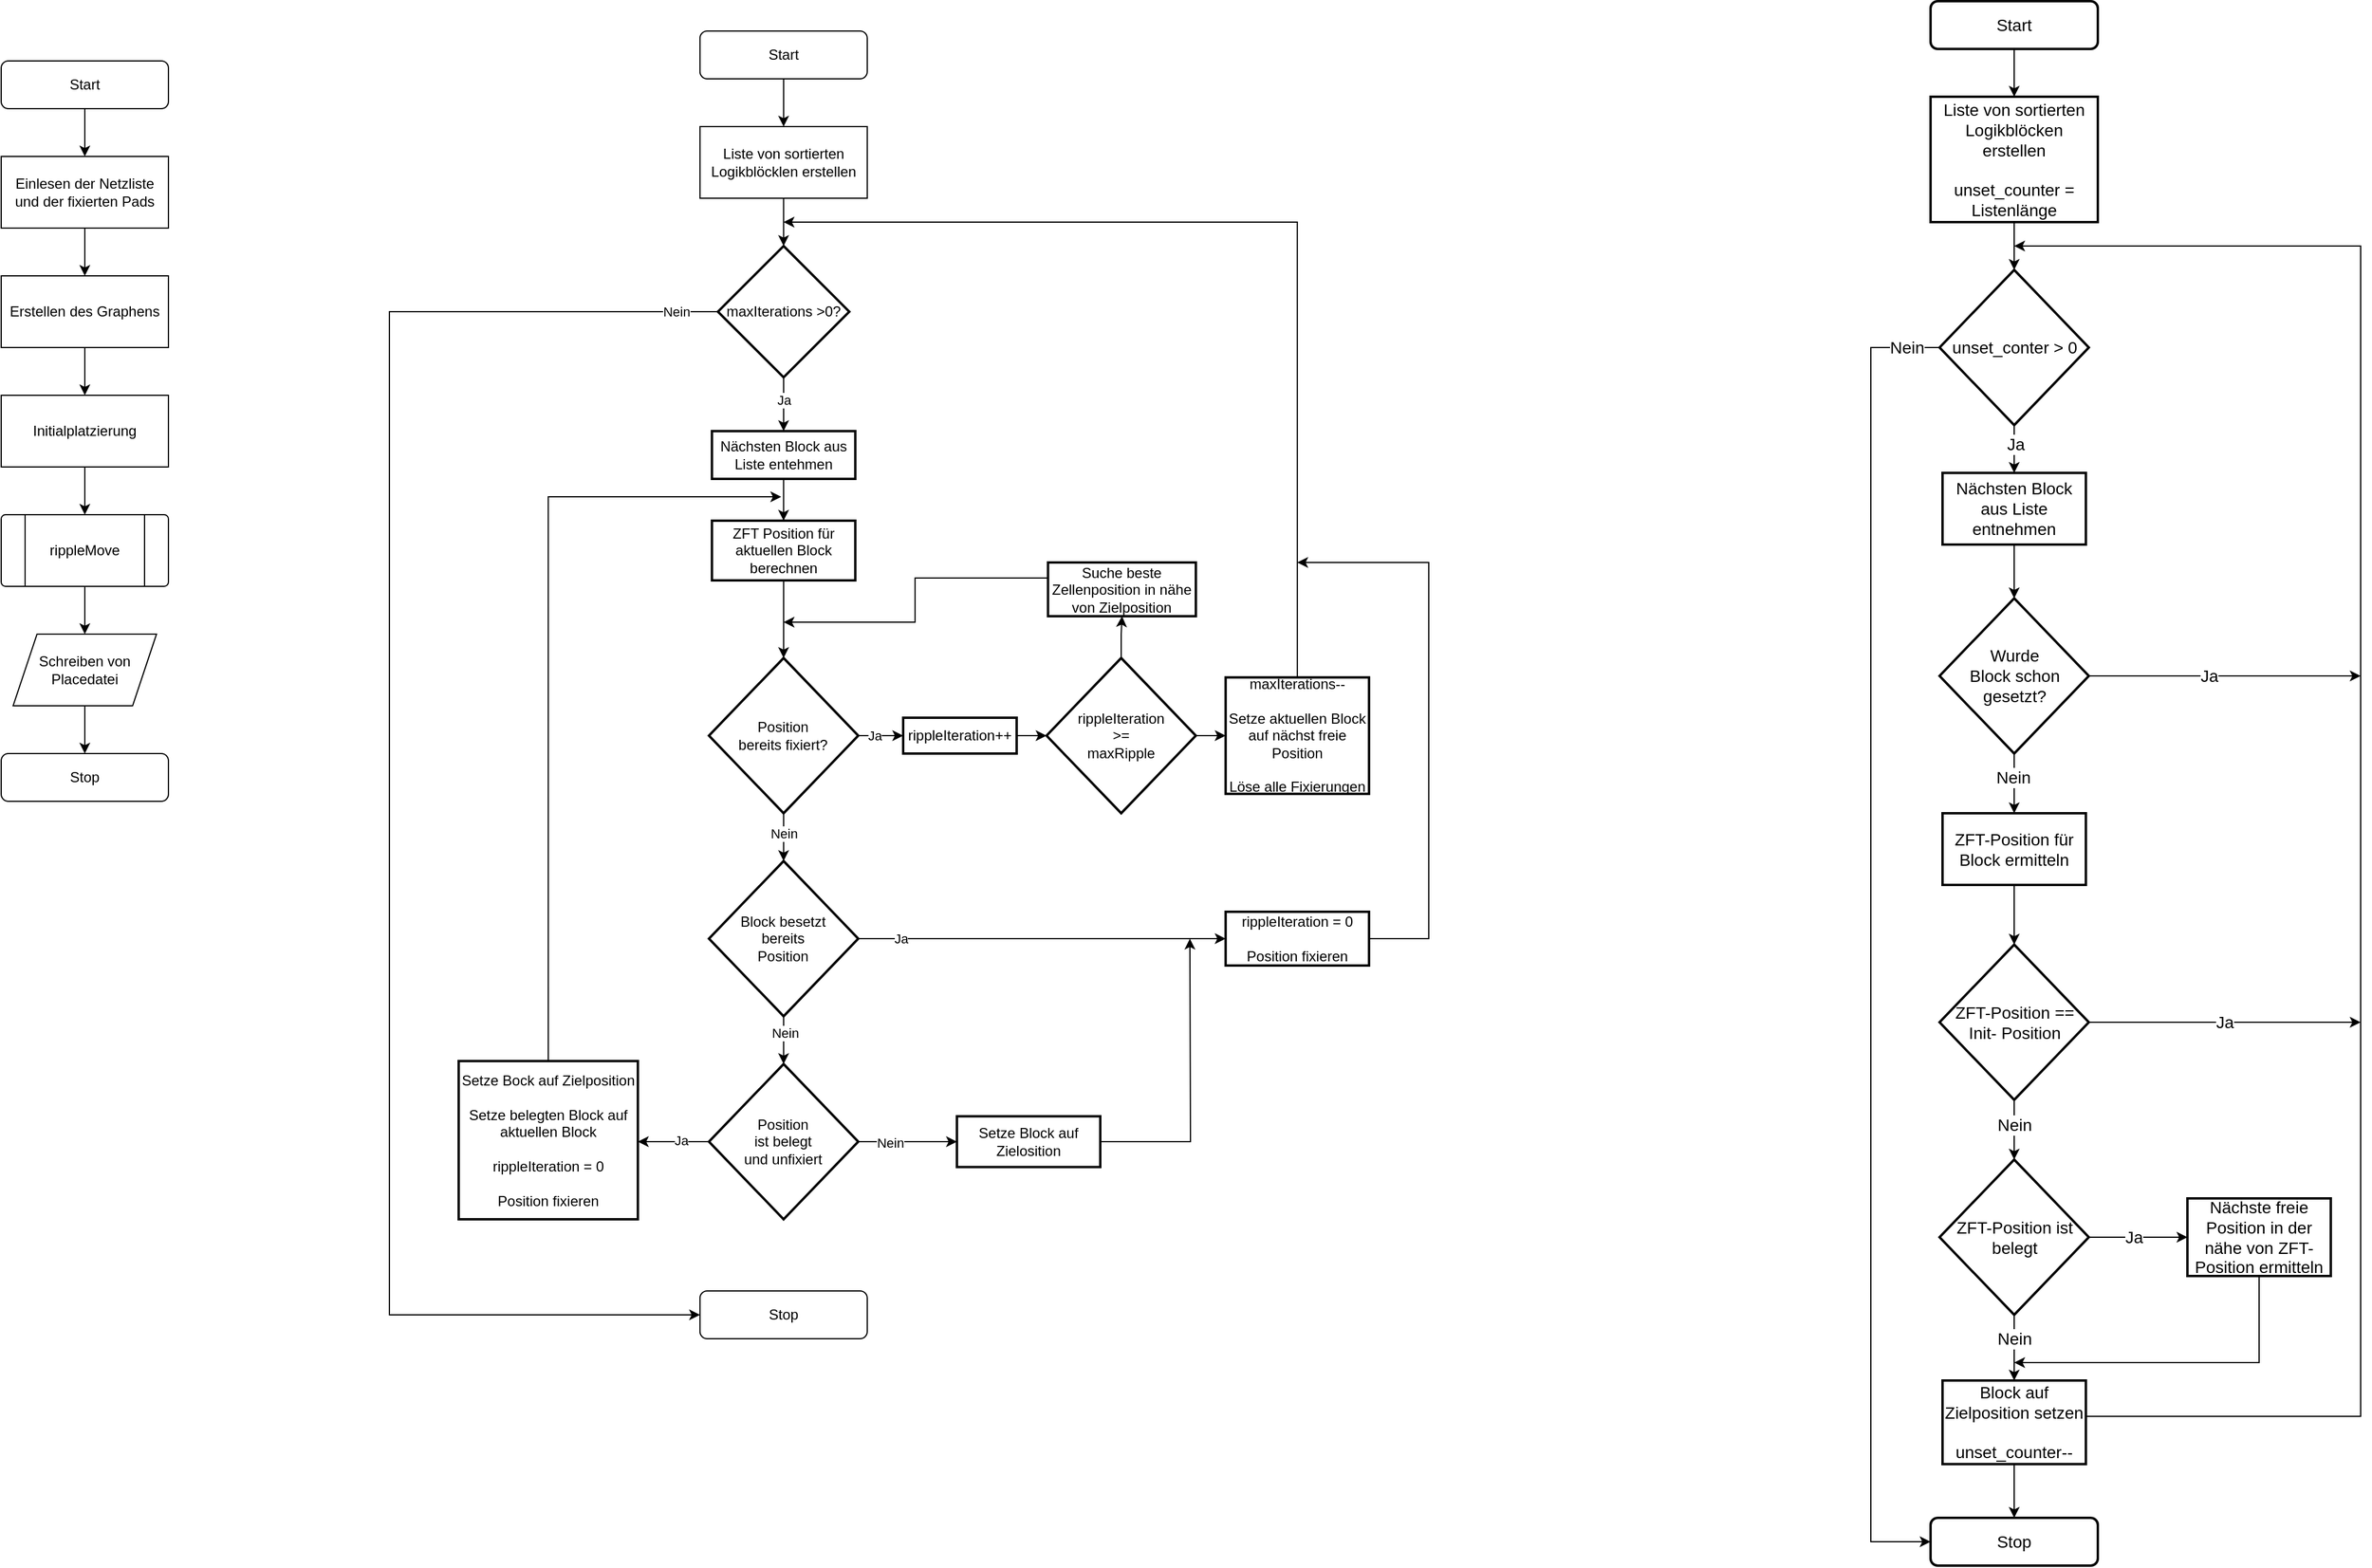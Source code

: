 <mxfile version="16.6.4" type="device"><diagram id="C5RBs43oDa-KdzZeNtuy" name="Page-1"><mxGraphModel dx="3999" dy="2894" grid="1" gridSize="5" guides="1" tooltips="1" connect="1" arrows="1" fold="1" page="1" pageScale="1" pageWidth="827" pageHeight="1169" math="0" shadow="0"><root><mxCell id="WIyWlLk6GJQsqaUBKTNV-0"/><mxCell id="WIyWlLk6GJQsqaUBKTNV-1" parent="WIyWlLk6GJQsqaUBKTNV-0"/><mxCell id="WIyWlLk6GJQsqaUBKTNV-2" value="" style="rounded=0;html=1;jettySize=auto;orthogonalLoop=1;fontSize=11;endArrow=classic;endFill=1;endSize=6;strokeWidth=1;shadow=0;labelBackgroundColor=none;edgeStyle=orthogonalEdgeStyle;entryX=0.5;entryY=0;entryDx=0;entryDy=0;" parent="WIyWlLk6GJQsqaUBKTNV-1" source="WIyWlLk6GJQsqaUBKTNV-3" target="WIyWlLk6GJQsqaUBKTNV-7" edge="1"><mxGeometry relative="1" as="geometry"><mxPoint x="-675" y="-1020" as="targetPoint"/></mxGeometry></mxCell><mxCell id="WIyWlLk6GJQsqaUBKTNV-3" value="Start" style="rounded=1;whiteSpace=wrap;html=1;fontSize=12;glass=0;strokeWidth=1;shadow=0;" parent="WIyWlLk6GJQsqaUBKTNV-1" vertex="1"><mxGeometry x="-735" y="-1110" width="140" height="40" as="geometry"/></mxCell><mxCell id="ezbJi8eWRXdpaZtYdeKD-2" value="" style="edgeStyle=orthogonalEdgeStyle;rounded=0;orthogonalLoop=1;jettySize=auto;html=1;" parent="WIyWlLk6GJQsqaUBKTNV-1" source="WIyWlLk6GJQsqaUBKTNV-7" target="ezbJi8eWRXdpaZtYdeKD-1" edge="1"><mxGeometry relative="1" as="geometry"/></mxCell><mxCell id="WIyWlLk6GJQsqaUBKTNV-7" value="Einlesen der Netzliste und der fixierten Pads" style="rounded=0;whiteSpace=wrap;html=1;fontSize=12;glass=0;strokeWidth=1;shadow=0;" parent="WIyWlLk6GJQsqaUBKTNV-1" vertex="1"><mxGeometry x="-735" y="-1030" width="140" height="60" as="geometry"/></mxCell><mxCell id="ezbJi8eWRXdpaZtYdeKD-4" value="" style="edgeStyle=orthogonalEdgeStyle;rounded=0;orthogonalLoop=1;jettySize=auto;html=1;" parent="WIyWlLk6GJQsqaUBKTNV-1" source="ezbJi8eWRXdpaZtYdeKD-1" target="ezbJi8eWRXdpaZtYdeKD-3" edge="1"><mxGeometry relative="1" as="geometry"/></mxCell><mxCell id="ezbJi8eWRXdpaZtYdeKD-1" value="Erstellen des Graphens" style="rounded=0;whiteSpace=wrap;html=1;fontSize=12;glass=0;strokeWidth=1;shadow=0;" parent="WIyWlLk6GJQsqaUBKTNV-1" vertex="1"><mxGeometry x="-735" y="-930" width="140" height="60" as="geometry"/></mxCell><mxCell id="ezbJi8eWRXdpaZtYdeKD-8" value="" style="edgeStyle=orthogonalEdgeStyle;rounded=0;orthogonalLoop=1;jettySize=auto;html=1;" parent="WIyWlLk6GJQsqaUBKTNV-1" source="ezbJi8eWRXdpaZtYdeKD-3" edge="1"><mxGeometry relative="1" as="geometry"><mxPoint x="-665" y="-730" as="targetPoint"/></mxGeometry></mxCell><mxCell id="ezbJi8eWRXdpaZtYdeKD-3" value="Initialplatzierung" style="rounded=0;whiteSpace=wrap;html=1;fontSize=12;glass=0;strokeWidth=1;shadow=0;" parent="WIyWlLk6GJQsqaUBKTNV-1" vertex="1"><mxGeometry x="-735" y="-830" width="140" height="60" as="geometry"/></mxCell><mxCell id="ezbJi8eWRXdpaZtYdeKD-6" value="Stop" style="rounded=1;whiteSpace=wrap;html=1;fontSize=12;glass=0;strokeWidth=1;shadow=0;" parent="WIyWlLk6GJQsqaUBKTNV-1" vertex="1"><mxGeometry x="-735" y="-530" width="140" height="40" as="geometry"/></mxCell><mxCell id="0yanrLEfxmXk93SD7dND-1" value="" style="edgeStyle=orthogonalEdgeStyle;rounded=0;orthogonalLoop=1;jettySize=auto;html=1;" edge="1" parent="WIyWlLk6GJQsqaUBKTNV-1" source="ezbJi8eWRXdpaZtYdeKD-9" target="0yanrLEfxmXk93SD7dND-0"><mxGeometry relative="1" as="geometry"/></mxCell><mxCell id="ezbJi8eWRXdpaZtYdeKD-9" value="" style="verticalLabelPosition=bottom;verticalAlign=top;html=1;shape=process;whiteSpace=wrap;rounded=1;size=0.14;arcSize=6;" parent="WIyWlLk6GJQsqaUBKTNV-1" vertex="1"><mxGeometry x="-735" y="-730" width="140" height="60" as="geometry"/></mxCell><mxCell id="ezbJi8eWRXdpaZtYdeKD-10" value="rippleMove" style="text;html=1;strokeColor=none;fillColor=none;align=center;verticalAlign=middle;whiteSpace=wrap;rounded=0;" parent="WIyWlLk6GJQsqaUBKTNV-1" vertex="1"><mxGeometry x="-695" y="-715" width="60" height="30" as="geometry"/></mxCell><mxCell id="ezbJi8eWRXdpaZtYdeKD-68" value="" style="edgeStyle=orthogonalEdgeStyle;rounded=0;orthogonalLoop=1;jettySize=auto;html=1;endArrow=classic;endFill=1;" parent="WIyWlLk6GJQsqaUBKTNV-1" source="ezbJi8eWRXdpaZtYdeKD-12" target="ezbJi8eWRXdpaZtYdeKD-14" edge="1"><mxGeometry relative="1" as="geometry"/></mxCell><mxCell id="ezbJi8eWRXdpaZtYdeKD-12" value="Start" style="rounded=1;whiteSpace=wrap;html=1;fontSize=12;glass=0;strokeWidth=1;shadow=0;" parent="WIyWlLk6GJQsqaUBKTNV-1" vertex="1"><mxGeometry x="-150.07" y="-1135" width="140" height="40" as="geometry"/></mxCell><mxCell id="ezbJi8eWRXdpaZtYdeKD-13" value="" style="edgeStyle=orthogonalEdgeStyle;rounded=0;orthogonalLoop=1;jettySize=auto;html=1;" parent="WIyWlLk6GJQsqaUBKTNV-1" source="ezbJi8eWRXdpaZtYdeKD-14" edge="1"><mxGeometry relative="1" as="geometry"><mxPoint x="-80.07" y="-955" as="targetPoint"/></mxGeometry></mxCell><mxCell id="ezbJi8eWRXdpaZtYdeKD-14" value="Liste von sortierten Logikblöcklen erstellen" style="rounded=0;whiteSpace=wrap;html=1;fontSize=12;glass=0;strokeWidth=1;shadow=0;" parent="WIyWlLk6GJQsqaUBKTNV-1" vertex="1"><mxGeometry x="-150.07" y="-1055" width="140" height="60" as="geometry"/></mxCell><mxCell id="ezbJi8eWRXdpaZtYdeKD-57" style="edgeStyle=orthogonalEdgeStyle;rounded=0;orthogonalLoop=1;jettySize=auto;html=1;exitX=0;exitY=0.5;exitDx=0;exitDy=0;exitPerimeter=0;entryX=0;entryY=0.5;entryDx=0;entryDy=0;" parent="WIyWlLk6GJQsqaUBKTNV-1" source="ezbJi8eWRXdpaZtYdeKD-23" target="ezbJi8eWRXdpaZtYdeKD-56" edge="1"><mxGeometry relative="1" as="geometry"><mxPoint x="-300.07" y="100" as="targetPoint"/><Array as="points"><mxPoint x="-410.07" y="-900"/><mxPoint x="-410.07" y="-60"/></Array></mxGeometry></mxCell><mxCell id="ezbJi8eWRXdpaZtYdeKD-71" value="Nein" style="edgeLabel;html=1;align=center;verticalAlign=middle;resizable=0;points=[];" parent="ezbJi8eWRXdpaZtYdeKD-57" vertex="1" connectable="0"><mxGeometry x="-0.948" relative="1" as="geometry"><mxPoint as="offset"/></mxGeometry></mxCell><mxCell id="ezbJi8eWRXdpaZtYdeKD-69" value="" style="edgeStyle=orthogonalEdgeStyle;rounded=0;orthogonalLoop=1;jettySize=auto;html=1;endArrow=classic;endFill=1;" parent="WIyWlLk6GJQsqaUBKTNV-1" source="ezbJi8eWRXdpaZtYdeKD-23" target="ezbJi8eWRXdpaZtYdeKD-26" edge="1"><mxGeometry relative="1" as="geometry"/></mxCell><mxCell id="ezbJi8eWRXdpaZtYdeKD-70" value="Ja" style="edgeLabel;html=1;align=center;verticalAlign=middle;resizable=0;points=[];" parent="ezbJi8eWRXdpaZtYdeKD-69" vertex="1" connectable="0"><mxGeometry x="-0.164" relative="1" as="geometry"><mxPoint as="offset"/></mxGeometry></mxCell><mxCell id="ezbJi8eWRXdpaZtYdeKD-23" value="maxIterations &amp;gt;0?" style="strokeWidth=2;html=1;shape=mxgraph.flowchart.decision;whiteSpace=wrap;rounded=0;" parent="WIyWlLk6GJQsqaUBKTNV-1" vertex="1"><mxGeometry x="-135.07" y="-955" width="110" height="110" as="geometry"/></mxCell><mxCell id="ezbJi8eWRXdpaZtYdeKD-62" value="" style="edgeStyle=orthogonalEdgeStyle;rounded=0;orthogonalLoop=1;jettySize=auto;html=1;" parent="WIyWlLk6GJQsqaUBKTNV-1" source="ezbJi8eWRXdpaZtYdeKD-26" target="ezbJi8eWRXdpaZtYdeKD-61" edge="1"><mxGeometry relative="1" as="geometry"/></mxCell><mxCell id="ezbJi8eWRXdpaZtYdeKD-26" value="&lt;div&gt;Nächsten Block aus Liste entehmen&lt;/div&gt;" style="whiteSpace=wrap;html=1;strokeWidth=2;rounded=0;" parent="WIyWlLk6GJQsqaUBKTNV-1" vertex="1"><mxGeometry x="-140.07" y="-800" width="120" height="40" as="geometry"/></mxCell><mxCell id="ezbJi8eWRXdpaZtYdeKD-35" value="" style="edgeStyle=orthogonalEdgeStyle;rounded=0;orthogonalLoop=1;jettySize=auto;html=1;" parent="WIyWlLk6GJQsqaUBKTNV-1" source="ezbJi8eWRXdpaZtYdeKD-31" target="ezbJi8eWRXdpaZtYdeKD-32" edge="1"><mxGeometry relative="1" as="geometry"/></mxCell><mxCell id="ezbJi8eWRXdpaZtYdeKD-73" value="Nein" style="edgeLabel;html=1;align=center;verticalAlign=middle;resizable=0;points=[];" parent="ezbJi8eWRXdpaZtYdeKD-35" vertex="1" connectable="0"><mxGeometry x="-0.183" relative="1" as="geometry"><mxPoint as="offset"/></mxGeometry></mxCell><mxCell id="ezbJi8eWRXdpaZtYdeKD-80" value="" style="edgeStyle=orthogonalEdgeStyle;rounded=0;orthogonalLoop=1;jettySize=auto;html=1;endArrow=classic;endFill=1;" parent="WIyWlLk6GJQsqaUBKTNV-1" source="ezbJi8eWRXdpaZtYdeKD-31" target="ezbJi8eWRXdpaZtYdeKD-79" edge="1"><mxGeometry relative="1" as="geometry"/></mxCell><mxCell id="ezbJi8eWRXdpaZtYdeKD-82" value="Ja" style="edgeLabel;html=1;align=center;verticalAlign=middle;resizable=0;points=[];" parent="ezbJi8eWRXdpaZtYdeKD-80" vertex="1" connectable="0"><mxGeometry x="-0.352" relative="1" as="geometry"><mxPoint as="offset"/></mxGeometry></mxCell><mxCell id="ezbJi8eWRXdpaZtYdeKD-31" value="&lt;div&gt;Position&lt;br&gt;bereits fixiert?&lt;/div&gt;" style="strokeWidth=2;html=1;shape=mxgraph.flowchart.decision;whiteSpace=wrap;rounded=0;" parent="WIyWlLk6GJQsqaUBKTNV-1" vertex="1"><mxGeometry x="-142.57" y="-610" width="125" height="130" as="geometry"/></mxCell><mxCell id="ezbJi8eWRXdpaZtYdeKD-36" value="" style="edgeStyle=orthogonalEdgeStyle;rounded=0;orthogonalLoop=1;jettySize=auto;html=1;" parent="WIyWlLk6GJQsqaUBKTNV-1" source="ezbJi8eWRXdpaZtYdeKD-32" target="ezbJi8eWRXdpaZtYdeKD-33" edge="1"><mxGeometry relative="1" as="geometry"/></mxCell><mxCell id="ezbJi8eWRXdpaZtYdeKD-78" value="Nein" style="edgeLabel;html=1;align=center;verticalAlign=middle;resizable=0;points=[];" parent="ezbJi8eWRXdpaZtYdeKD-36" vertex="1" connectable="0"><mxGeometry x="-0.308" y="1" relative="1" as="geometry"><mxPoint as="offset"/></mxGeometry></mxCell><mxCell id="ezbJi8eWRXdpaZtYdeKD-50" value="" style="edgeStyle=orthogonalEdgeStyle;rounded=0;orthogonalLoop=1;jettySize=auto;html=1;" parent="WIyWlLk6GJQsqaUBKTNV-1" source="ezbJi8eWRXdpaZtYdeKD-32" target="ezbJi8eWRXdpaZtYdeKD-49" edge="1"><mxGeometry relative="1" as="geometry"/></mxCell><mxCell id="ezbJi8eWRXdpaZtYdeKD-74" value="Ja" style="edgeLabel;html=1;align=center;verticalAlign=middle;resizable=0;points=[];" parent="ezbJi8eWRXdpaZtYdeKD-50" vertex="1" connectable="0"><mxGeometry x="-0.693" y="-1" relative="1" as="geometry"><mxPoint x="-12" y="-1" as="offset"/></mxGeometry></mxCell><mxCell id="ezbJi8eWRXdpaZtYdeKD-32" value="&lt;div&gt;Block besetzt&lt;/div&gt;&lt;div&gt;bereits&lt;br&gt;&lt;/div&gt;&lt;div&gt;Position&lt;/div&gt;" style="strokeWidth=2;html=1;shape=mxgraph.flowchart.decision;whiteSpace=wrap;rounded=0;" parent="WIyWlLk6GJQsqaUBKTNV-1" vertex="1"><mxGeometry x="-142.57" y="-440" width="125" height="130" as="geometry"/></mxCell><mxCell id="ezbJi8eWRXdpaZtYdeKD-53" value="" style="edgeStyle=orthogonalEdgeStyle;rounded=0;orthogonalLoop=1;jettySize=auto;html=1;" parent="WIyWlLk6GJQsqaUBKTNV-1" source="ezbJi8eWRXdpaZtYdeKD-33" target="ezbJi8eWRXdpaZtYdeKD-52" edge="1"><mxGeometry relative="1" as="geometry"><Array as="points"><mxPoint x="-172.07" y="-205"/><mxPoint x="-172.07" y="-205"/></Array></mxGeometry></mxCell><mxCell id="ezbJi8eWRXdpaZtYdeKD-76" value="Ja" style="edgeLabel;html=1;align=center;verticalAlign=middle;resizable=0;points=[];" parent="ezbJi8eWRXdpaZtYdeKD-53" vertex="1" connectable="0"><mxGeometry x="-0.287" y="2" relative="1" as="geometry"><mxPoint x="-3" y="-3" as="offset"/></mxGeometry></mxCell><mxCell id="ezbJi8eWRXdpaZtYdeKD-59" style="edgeStyle=orthogonalEdgeStyle;rounded=0;orthogonalLoop=1;jettySize=auto;html=1;exitX=1;exitY=0.5;exitDx=0;exitDy=0;exitPerimeter=0;entryX=0;entryY=0.5;entryDx=0;entryDy=0;" parent="WIyWlLk6GJQsqaUBKTNV-1" source="ezbJi8eWRXdpaZtYdeKD-33" target="ezbJi8eWRXdpaZtYdeKD-55" edge="1"><mxGeometry relative="1" as="geometry"/></mxCell><mxCell id="ezbJi8eWRXdpaZtYdeKD-75" value="Nein" style="edgeLabel;html=1;align=center;verticalAlign=middle;resizable=0;points=[];" parent="ezbJi8eWRXdpaZtYdeKD-59" vertex="1" connectable="0"><mxGeometry x="-0.359" y="-1" relative="1" as="geometry"><mxPoint as="offset"/></mxGeometry></mxCell><mxCell id="ezbJi8eWRXdpaZtYdeKD-33" value="&lt;div&gt;Position&lt;/div&gt;&lt;div&gt;ist belegt&lt;/div&gt;&lt;div&gt;und unfixiert&lt;br&gt;&lt;/div&gt;" style="strokeWidth=2;html=1;shape=mxgraph.flowchart.decision;whiteSpace=wrap;rounded=0;" parent="WIyWlLk6GJQsqaUBKTNV-1" vertex="1"><mxGeometry x="-142.57" y="-270" width="125" height="130" as="geometry"/></mxCell><mxCell id="ezbJi8eWRXdpaZtYdeKD-43" value="" style="edgeStyle=orthogonalEdgeStyle;rounded=0;orthogonalLoop=1;jettySize=auto;html=1;" parent="WIyWlLk6GJQsqaUBKTNV-1" source="ezbJi8eWRXdpaZtYdeKD-40" target="ezbJi8eWRXdpaZtYdeKD-42" edge="1"><mxGeometry relative="1" as="geometry"/></mxCell><mxCell id="ezbJi8eWRXdpaZtYdeKD-45" value="" style="edgeStyle=orthogonalEdgeStyle;rounded=0;orthogonalLoop=1;jettySize=auto;html=1;" parent="WIyWlLk6GJQsqaUBKTNV-1" source="ezbJi8eWRXdpaZtYdeKD-40" target="ezbJi8eWRXdpaZtYdeKD-44" edge="1"><mxGeometry relative="1" as="geometry"/></mxCell><mxCell id="ezbJi8eWRXdpaZtYdeKD-40" value="rippleIteration&lt;br&gt;&amp;gt;=&lt;br&gt;maxRipple" style="strokeWidth=2;html=1;shape=mxgraph.flowchart.decision;whiteSpace=wrap;rounded=0;" parent="WIyWlLk6GJQsqaUBKTNV-1" vertex="1"><mxGeometry x="140" y="-610" width="125" height="130" as="geometry"/></mxCell><mxCell id="ezbJi8eWRXdpaZtYdeKD-48" style="edgeStyle=orthogonalEdgeStyle;rounded=0;orthogonalLoop=1;jettySize=auto;html=1;exitX=0.5;exitY=0;exitDx=0;exitDy=0;" parent="WIyWlLk6GJQsqaUBKTNV-1" source="ezbJi8eWRXdpaZtYdeKD-42" edge="1"><mxGeometry relative="1" as="geometry"><mxPoint x="-80.07" y="-975" as="targetPoint"/><Array as="points"><mxPoint x="349.93" y="-975"/><mxPoint x="-80.07" y="-975"/></Array></mxGeometry></mxCell><mxCell id="ezbJi8eWRXdpaZtYdeKD-42" value="&lt;div&gt;maxIterations--&lt;br&gt;&lt;/div&gt;&lt;div&gt;&lt;br&gt;&lt;/div&gt;&lt;div&gt;Setze aktuellen Block auf nächst freie Position&lt;br&gt;&lt;/div&gt;&lt;br&gt;Löse alle Fixierungen" style="whiteSpace=wrap;html=1;strokeWidth=2;rounded=0;" parent="WIyWlLk6GJQsqaUBKTNV-1" vertex="1"><mxGeometry x="289.93" y="-593.75" width="120" height="97.5" as="geometry"/></mxCell><mxCell id="ezbJi8eWRXdpaZtYdeKD-66" style="edgeStyle=orthogonalEdgeStyle;rounded=0;orthogonalLoop=1;jettySize=auto;html=1;exitX=0;exitY=0.5;exitDx=0;exitDy=0;" parent="WIyWlLk6GJQsqaUBKTNV-1" source="ezbJi8eWRXdpaZtYdeKD-44" edge="1"><mxGeometry relative="1" as="geometry"><mxPoint x="-80.07" y="-640" as="targetPoint"/><Array as="points"><mxPoint x="29.93" y="-677"/><mxPoint x="29.93" y="-640"/></Array></mxGeometry></mxCell><mxCell id="ezbJi8eWRXdpaZtYdeKD-44" value="Suche beste Zellenposition in nähe von Zielposition" style="whiteSpace=wrap;html=1;strokeWidth=2;rounded=0;" parent="WIyWlLk6GJQsqaUBKTNV-1" vertex="1"><mxGeometry x="141.25" y="-690" width="123.75" height="45" as="geometry"/></mxCell><mxCell id="ezbJi8eWRXdpaZtYdeKD-51" style="edgeStyle=orthogonalEdgeStyle;rounded=0;orthogonalLoop=1;jettySize=auto;html=1;exitX=1;exitY=0.5;exitDx=0;exitDy=0;" parent="WIyWlLk6GJQsqaUBKTNV-1" source="ezbJi8eWRXdpaZtYdeKD-49" edge="1"><mxGeometry relative="1" as="geometry"><mxPoint x="349.93" y="-690" as="targetPoint"/><Array as="points"><mxPoint x="459.93" y="-375"/><mxPoint x="459.93" y="-690"/><mxPoint x="349.93" y="-690"/></Array></mxGeometry></mxCell><mxCell id="ezbJi8eWRXdpaZtYdeKD-49" value="&lt;div&gt;rippleIteration = 0&lt;br&gt;&lt;/div&gt;&lt;div&gt;&lt;br&gt;&lt;/div&gt;Position fixieren" style="whiteSpace=wrap;html=1;strokeWidth=2;rounded=0;" parent="WIyWlLk6GJQsqaUBKTNV-1" vertex="1"><mxGeometry x="289.93" y="-397.5" width="120" height="45" as="geometry"/></mxCell><mxCell id="ezbJi8eWRXdpaZtYdeKD-77" style="edgeStyle=orthogonalEdgeStyle;rounded=0;orthogonalLoop=1;jettySize=auto;html=1;exitX=0.5;exitY=0;exitDx=0;exitDy=0;endArrow=classic;endFill=1;" parent="WIyWlLk6GJQsqaUBKTNV-1" source="ezbJi8eWRXdpaZtYdeKD-52" edge="1"><mxGeometry relative="1" as="geometry"><mxPoint x="-82.07" y="-745" as="targetPoint"/><Array as="points"><mxPoint x="-277.07" y="-745"/></Array></mxGeometry></mxCell><mxCell id="ezbJi8eWRXdpaZtYdeKD-52" value="&lt;div&gt;Setze Bock auf Zielposition&lt;br&gt;&lt;/div&gt;&lt;div&gt;&lt;br&gt;&lt;/div&gt;&lt;div&gt;Setze belegten Block auf aktuellen Block&lt;br&gt;&lt;br&gt;rippleIteration = 0&lt;br&gt;&lt;br&gt;Position fixieren&lt;br&gt;&lt;/div&gt;" style="whiteSpace=wrap;html=1;strokeWidth=2;rounded=0;" parent="WIyWlLk6GJQsqaUBKTNV-1" vertex="1"><mxGeometry x="-352.07" y="-272.5" width="150" height="132.5" as="geometry"/></mxCell><mxCell id="ezbJi8eWRXdpaZtYdeKD-58" style="edgeStyle=orthogonalEdgeStyle;rounded=0;orthogonalLoop=1;jettySize=auto;html=1;exitX=1;exitY=0.5;exitDx=0;exitDy=0;" parent="WIyWlLk6GJQsqaUBKTNV-1" source="ezbJi8eWRXdpaZtYdeKD-55" edge="1"><mxGeometry relative="1" as="geometry"><mxPoint x="260" y="-375" as="targetPoint"/></mxGeometry></mxCell><mxCell id="ezbJi8eWRXdpaZtYdeKD-55" value="Setze Block auf Zielosition" style="whiteSpace=wrap;html=1;strokeWidth=2;rounded=0;" parent="WIyWlLk6GJQsqaUBKTNV-1" vertex="1"><mxGeometry x="65" y="-226.25" width="120" height="42.5" as="geometry"/></mxCell><mxCell id="ezbJi8eWRXdpaZtYdeKD-56" value="Stop" style="rounded=1;whiteSpace=wrap;html=1;fontSize=12;glass=0;strokeWidth=1;shadow=0;" parent="WIyWlLk6GJQsqaUBKTNV-1" vertex="1"><mxGeometry x="-150.07" y="-80" width="140" height="40" as="geometry"/></mxCell><mxCell id="ezbJi8eWRXdpaZtYdeKD-63" value="" style="edgeStyle=orthogonalEdgeStyle;rounded=0;orthogonalLoop=1;jettySize=auto;html=1;" parent="WIyWlLk6GJQsqaUBKTNV-1" source="ezbJi8eWRXdpaZtYdeKD-61" target="ezbJi8eWRXdpaZtYdeKD-31" edge="1"><mxGeometry relative="1" as="geometry"/></mxCell><mxCell id="ezbJi8eWRXdpaZtYdeKD-61" value="&lt;div&gt;ZFT Position für aktuellen Block berechnen&lt;/div&gt;" style="whiteSpace=wrap;html=1;strokeWidth=2;rounded=0;" parent="WIyWlLk6GJQsqaUBKTNV-1" vertex="1"><mxGeometry x="-140.07" y="-725" width="120" height="50" as="geometry"/></mxCell><mxCell id="ezbJi8eWRXdpaZtYdeKD-81" value="" style="edgeStyle=orthogonalEdgeStyle;rounded=0;orthogonalLoop=1;jettySize=auto;html=1;endArrow=classic;endFill=1;" parent="WIyWlLk6GJQsqaUBKTNV-1" source="ezbJi8eWRXdpaZtYdeKD-79" target="ezbJi8eWRXdpaZtYdeKD-40" edge="1"><mxGeometry relative="1" as="geometry"/></mxCell><mxCell id="ezbJi8eWRXdpaZtYdeKD-79" value="rippleIteration++" style="whiteSpace=wrap;html=1;strokeWidth=2;rounded=0;" parent="WIyWlLk6GJQsqaUBKTNV-1" vertex="1"><mxGeometry x="20" y="-560" width="95" height="30" as="geometry"/></mxCell><mxCell id="0yanrLEfxmXk93SD7dND-3" value="" style="edgeStyle=orthogonalEdgeStyle;rounded=0;orthogonalLoop=1;jettySize=auto;html=1;" edge="1" parent="WIyWlLk6GJQsqaUBKTNV-1" source="0yanrLEfxmXk93SD7dND-0" target="ezbJi8eWRXdpaZtYdeKD-6"><mxGeometry relative="1" as="geometry"/></mxCell><mxCell id="0yanrLEfxmXk93SD7dND-0" value="Schreiben von&lt;br&gt;Placedatei" style="shape=parallelogram;perimeter=parallelogramPerimeter;whiteSpace=wrap;html=1;fixedSize=1;" vertex="1" parent="WIyWlLk6GJQsqaUBKTNV-1"><mxGeometry x="-725" y="-630" width="120" height="60" as="geometry"/></mxCell><mxCell id="0yanrLEfxmXk93SD7dND-49" value="" style="edgeStyle=orthogonalEdgeStyle;rounded=0;orthogonalLoop=1;jettySize=auto;html=1;fontSize=14;" edge="1" parent="WIyWlLk6GJQsqaUBKTNV-1" source="0yanrLEfxmXk93SD7dND-5" target="0yanrLEfxmXk93SD7dND-7"><mxGeometry relative="1" as="geometry"/></mxCell><mxCell id="0yanrLEfxmXk93SD7dND-5" value="Start" style="rounded=1;whiteSpace=wrap;html=1;fontSize=14;glass=0;strokeWidth=2;shadow=0;" vertex="1" parent="WIyWlLk6GJQsqaUBKTNV-1"><mxGeometry x="880" y="-1160" width="140" height="40" as="geometry"/></mxCell><mxCell id="0yanrLEfxmXk93SD7dND-6" value="" style="edgeStyle=orthogonalEdgeStyle;rounded=0;orthogonalLoop=1;jettySize=auto;html=1;fontSize=14;" edge="1" parent="WIyWlLk6GJQsqaUBKTNV-1" source="0yanrLEfxmXk93SD7dND-7"><mxGeometry relative="1" as="geometry"><mxPoint x="950" y="-935" as="targetPoint"/></mxGeometry></mxCell><mxCell id="0yanrLEfxmXk93SD7dND-7" value="Liste von sortierten Logikblöcken erstellen&lt;br style=&quot;font-size: 14px;&quot;&gt;&lt;br style=&quot;font-size: 14px;&quot;&gt;unset_counter = Listenlänge" style="rounded=0;whiteSpace=wrap;html=1;fontSize=14;glass=0;strokeWidth=2;shadow=0;" vertex="1" parent="WIyWlLk6GJQsqaUBKTNV-1"><mxGeometry x="880" y="-1080" width="140" height="105" as="geometry"/></mxCell><mxCell id="0yanrLEfxmXk93SD7dND-23" value="" style="edgeStyle=orthogonalEdgeStyle;rounded=0;orthogonalLoop=1;jettySize=auto;html=1;fontSize=14;" edge="1" parent="WIyWlLk6GJQsqaUBKTNV-1" source="0yanrLEfxmXk93SD7dND-18" target="0yanrLEfxmXk93SD7dND-22"><mxGeometry relative="1" as="geometry"/></mxCell><mxCell id="0yanrLEfxmXk93SD7dND-50" value="Ja" style="edgeLabel;html=1;align=center;verticalAlign=middle;resizable=0;points=[];fontSize=14;" vertex="1" connectable="0" parent="0yanrLEfxmXk93SD7dND-23"><mxGeometry x="-0.233" y="1" relative="1" as="geometry"><mxPoint as="offset"/></mxGeometry></mxCell><mxCell id="0yanrLEfxmXk93SD7dND-47" style="edgeStyle=orthogonalEdgeStyle;rounded=0;orthogonalLoop=1;jettySize=auto;html=1;exitX=0;exitY=0.5;exitDx=0;exitDy=0;exitPerimeter=0;entryX=0;entryY=0.5;entryDx=0;entryDy=0;fontSize=14;" edge="1" parent="WIyWlLk6GJQsqaUBKTNV-1" source="0yanrLEfxmXk93SD7dND-18" target="0yanrLEfxmXk93SD7dND-45"><mxGeometry relative="1" as="geometry"><mxPoint x="830" y="150" as="targetPoint"/><Array as="points"><mxPoint x="830" y="-870"/><mxPoint x="830" y="130"/></Array></mxGeometry></mxCell><mxCell id="0yanrLEfxmXk93SD7dND-57" value="Nein" style="edgeLabel;html=1;align=center;verticalAlign=middle;resizable=0;points=[];fontSize=14;" vertex="1" connectable="0" parent="0yanrLEfxmXk93SD7dND-47"><mxGeometry x="-0.934" y="1" relative="1" as="geometry"><mxPoint x="9" y="-1" as="offset"/></mxGeometry></mxCell><mxCell id="0yanrLEfxmXk93SD7dND-18" value="unset_conter &amp;gt; 0" style="strokeWidth=2;html=1;shape=mxgraph.flowchart.decision;whiteSpace=wrap;rounded=0;fontSize=14;" vertex="1" parent="WIyWlLk6GJQsqaUBKTNV-1"><mxGeometry x="887.5" y="-935" width="125" height="130" as="geometry"/></mxCell><mxCell id="0yanrLEfxmXk93SD7dND-29" value="" style="edgeStyle=orthogonalEdgeStyle;rounded=0;orthogonalLoop=1;jettySize=auto;html=1;fontSize=14;" edge="1" parent="WIyWlLk6GJQsqaUBKTNV-1" source="0yanrLEfxmXk93SD7dND-22" target="0yanrLEfxmXk93SD7dND-26"><mxGeometry relative="1" as="geometry"/></mxCell><mxCell id="0yanrLEfxmXk93SD7dND-22" value="Nächsten Block aus Liste entnehmen" style="whiteSpace=wrap;html=1;strokeWidth=2;rounded=0;fontSize=14;" vertex="1" parent="WIyWlLk6GJQsqaUBKTNV-1"><mxGeometry x="890" y="-765" width="120" height="60" as="geometry"/></mxCell><mxCell id="0yanrLEfxmXk93SD7dND-28" value="" style="edgeStyle=orthogonalEdgeStyle;rounded=0;orthogonalLoop=1;jettySize=auto;html=1;fontSize=14;" edge="1" parent="WIyWlLk6GJQsqaUBKTNV-1" source="0yanrLEfxmXk93SD7dND-26" target="0yanrLEfxmXk93SD7dND-27"><mxGeometry relative="1" as="geometry"/></mxCell><mxCell id="0yanrLEfxmXk93SD7dND-51" value="Nein" style="edgeLabel;html=1;align=center;verticalAlign=middle;resizable=0;points=[];fontSize=14;" vertex="1" connectable="0" parent="0yanrLEfxmXk93SD7dND-28"><mxGeometry x="-0.222" y="-1" relative="1" as="geometry"><mxPoint as="offset"/></mxGeometry></mxCell><mxCell id="0yanrLEfxmXk93SD7dND-44" style="edgeStyle=orthogonalEdgeStyle;rounded=0;orthogonalLoop=1;jettySize=auto;html=1;exitX=1;exitY=0.5;exitDx=0;exitDy=0;exitPerimeter=0;fontSize=14;" edge="1" parent="WIyWlLk6GJQsqaUBKTNV-1" source="0yanrLEfxmXk93SD7dND-26"><mxGeometry relative="1" as="geometry"><mxPoint x="1240" y="-595" as="targetPoint"/></mxGeometry></mxCell><mxCell id="0yanrLEfxmXk93SD7dND-52" value="Ja" style="edgeLabel;html=1;align=center;verticalAlign=middle;resizable=0;points=[];fontSize=14;" vertex="1" connectable="0" parent="0yanrLEfxmXk93SD7dND-44"><mxGeometry x="-0.124" relative="1" as="geometry"><mxPoint as="offset"/></mxGeometry></mxCell><mxCell id="0yanrLEfxmXk93SD7dND-26" value="&lt;div&gt;Wurde &lt;br&gt;&lt;/div&gt;&lt;div&gt;Block schon gesetzt?&lt;/div&gt;" style="strokeWidth=2;html=1;shape=mxgraph.flowchart.decision;whiteSpace=wrap;rounded=0;fontSize=14;" vertex="1" parent="WIyWlLk6GJQsqaUBKTNV-1"><mxGeometry x="887.5" y="-660" width="125" height="130" as="geometry"/></mxCell><mxCell id="0yanrLEfxmXk93SD7dND-31" value="" style="edgeStyle=orthogonalEdgeStyle;rounded=0;orthogonalLoop=1;jettySize=auto;html=1;fontSize=14;" edge="1" parent="WIyWlLk6GJQsqaUBKTNV-1" source="0yanrLEfxmXk93SD7dND-27" target="0yanrLEfxmXk93SD7dND-30"><mxGeometry relative="1" as="geometry"/></mxCell><mxCell id="0yanrLEfxmXk93SD7dND-27" value="ZFT-Position für Block ermitteln" style="whiteSpace=wrap;html=1;strokeWidth=2;rounded=0;fontSize=14;" vertex="1" parent="WIyWlLk6GJQsqaUBKTNV-1"><mxGeometry x="890" y="-480" width="120" height="60" as="geometry"/></mxCell><mxCell id="0yanrLEfxmXk93SD7dND-36" value="" style="edgeStyle=orthogonalEdgeStyle;rounded=0;orthogonalLoop=1;jettySize=auto;html=1;fontSize=14;" edge="1" parent="WIyWlLk6GJQsqaUBKTNV-1" source="0yanrLEfxmXk93SD7dND-30"><mxGeometry relative="1" as="geometry"><mxPoint x="1240" y="-305" as="targetPoint"/></mxGeometry></mxCell><mxCell id="0yanrLEfxmXk93SD7dND-53" value="Ja" style="edgeLabel;html=1;align=center;verticalAlign=middle;resizable=0;points=[];fontSize=14;" vertex="1" connectable="0" parent="0yanrLEfxmXk93SD7dND-36"><mxGeometry x="-0.062" y="-2" relative="1" as="geometry"><mxPoint x="6" y="-2" as="offset"/></mxGeometry></mxCell><mxCell id="0yanrLEfxmXk93SD7dND-39" value="" style="edgeStyle=orthogonalEdgeStyle;rounded=0;orthogonalLoop=1;jettySize=auto;html=1;fontSize=14;" edge="1" parent="WIyWlLk6GJQsqaUBKTNV-1" source="0yanrLEfxmXk93SD7dND-30" target="0yanrLEfxmXk93SD7dND-38"><mxGeometry relative="1" as="geometry"/></mxCell><mxCell id="0yanrLEfxmXk93SD7dND-54" value="Nein" style="edgeLabel;html=1;align=center;verticalAlign=middle;resizable=0;points=[];fontSize=14;" vertex="1" connectable="0" parent="0yanrLEfxmXk93SD7dND-39"><mxGeometry x="0.178" y="-1" relative="1" as="geometry"><mxPoint x="1" y="-9" as="offset"/></mxGeometry></mxCell><mxCell id="0yanrLEfxmXk93SD7dND-30" value="&lt;div style=&quot;font-size: 14px;&quot;&gt;ZFT-Position ==&lt;/div&gt;&lt;div style=&quot;font-size: 14px;&quot;&gt;Init- Position&lt;/div&gt;" style="strokeWidth=2;html=1;shape=mxgraph.flowchart.decision;whiteSpace=wrap;rounded=0;fontSize=14;" vertex="1" parent="WIyWlLk6GJQsqaUBKTNV-1"><mxGeometry x="887.5" y="-370" width="125" height="130" as="geometry"/></mxCell><mxCell id="0yanrLEfxmXk93SD7dND-34" style="edgeStyle=orthogonalEdgeStyle;rounded=0;orthogonalLoop=1;jettySize=auto;html=1;exitX=1;exitY=0.5;exitDx=0;exitDy=0;fontSize=14;" edge="1" parent="WIyWlLk6GJQsqaUBKTNV-1" source="0yanrLEfxmXk93SD7dND-32"><mxGeometry relative="1" as="geometry"><mxPoint x="950" y="-955" as="targetPoint"/><Array as="points"><mxPoint x="1240" y="25"/><mxPoint x="1240" y="-955"/></Array></mxGeometry></mxCell><mxCell id="0yanrLEfxmXk93SD7dND-46" value="" style="edgeStyle=orthogonalEdgeStyle;rounded=0;orthogonalLoop=1;jettySize=auto;html=1;fontSize=14;" edge="1" parent="WIyWlLk6GJQsqaUBKTNV-1" source="0yanrLEfxmXk93SD7dND-32" target="0yanrLEfxmXk93SD7dND-45"><mxGeometry relative="1" as="geometry"/></mxCell><mxCell id="0yanrLEfxmXk93SD7dND-32" value="Block auf Zielposition setzen&lt;br style=&quot;font-size: 14px;&quot;&gt;&lt;br style=&quot;font-size: 14px;&quot;&gt;unset_counter--" style="whiteSpace=wrap;html=1;strokeWidth=2;rounded=0;fontSize=14;" vertex="1" parent="WIyWlLk6GJQsqaUBKTNV-1"><mxGeometry x="890" y="-5" width="120" height="70" as="geometry"/></mxCell><mxCell id="0yanrLEfxmXk93SD7dND-40" value="" style="edgeStyle=orthogonalEdgeStyle;rounded=0;orthogonalLoop=1;jettySize=auto;html=1;fontSize=14;" edge="1" parent="WIyWlLk6GJQsqaUBKTNV-1" source="0yanrLEfxmXk93SD7dND-38" target="0yanrLEfxmXk93SD7dND-32"><mxGeometry relative="1" as="geometry"/></mxCell><mxCell id="0yanrLEfxmXk93SD7dND-56" value="Nein" style="edgeLabel;html=1;align=center;verticalAlign=middle;resizable=0;points=[];fontSize=14;" vertex="1" connectable="0" parent="0yanrLEfxmXk93SD7dND-40"><mxGeometry x="-0.29" relative="1" as="geometry"><mxPoint as="offset"/></mxGeometry></mxCell><mxCell id="0yanrLEfxmXk93SD7dND-42" value="" style="edgeStyle=orthogonalEdgeStyle;rounded=0;orthogonalLoop=1;jettySize=auto;html=1;fontSize=14;" edge="1" parent="WIyWlLk6GJQsqaUBKTNV-1" source="0yanrLEfxmXk93SD7dND-38" target="0yanrLEfxmXk93SD7dND-41"><mxGeometry relative="1" as="geometry"/></mxCell><mxCell id="0yanrLEfxmXk93SD7dND-55" value="Ja" style="edgeLabel;html=1;align=center;verticalAlign=middle;resizable=0;points=[];fontSize=14;" vertex="1" connectable="0" parent="0yanrLEfxmXk93SD7dND-42"><mxGeometry x="-0.309" relative="1" as="geometry"><mxPoint x="9" as="offset"/></mxGeometry></mxCell><mxCell id="0yanrLEfxmXk93SD7dND-38" value="&lt;div style=&quot;font-size: 14px;&quot;&gt;ZFT-Position ist &lt;br style=&quot;font-size: 14px;&quot;&gt;&lt;/div&gt;&lt;div style=&quot;font-size: 14px;&quot;&gt;belegt&lt;/div&gt;" style="strokeWidth=2;html=1;shape=mxgraph.flowchart.decision;whiteSpace=wrap;rounded=0;fontSize=14;" vertex="1" parent="WIyWlLk6GJQsqaUBKTNV-1"><mxGeometry x="887.5" y="-190" width="125" height="130" as="geometry"/></mxCell><mxCell id="0yanrLEfxmXk93SD7dND-43" style="edgeStyle=orthogonalEdgeStyle;rounded=0;orthogonalLoop=1;jettySize=auto;html=1;exitX=0.5;exitY=1;exitDx=0;exitDy=0;fontSize=14;" edge="1" parent="WIyWlLk6GJQsqaUBKTNV-1" source="0yanrLEfxmXk93SD7dND-41"><mxGeometry relative="1" as="geometry"><mxPoint x="950" y="-20" as="targetPoint"/><Array as="points"><mxPoint x="1155" y="-20"/><mxPoint x="950" y="-20"/></Array></mxGeometry></mxCell><mxCell id="0yanrLEfxmXk93SD7dND-41" value="Nächste freie Position in der nähe von ZFT-Position ermitteln" style="whiteSpace=wrap;html=1;strokeWidth=2;rounded=0;fontSize=14;" vertex="1" parent="WIyWlLk6GJQsqaUBKTNV-1"><mxGeometry x="1095" y="-157.5" width="120" height="65" as="geometry"/></mxCell><mxCell id="0yanrLEfxmXk93SD7dND-45" value="Stop" style="rounded=1;whiteSpace=wrap;html=1;fontSize=14;glass=0;strokeWidth=2;shadow=0;" vertex="1" parent="WIyWlLk6GJQsqaUBKTNV-1"><mxGeometry x="880" y="110" width="140" height="40" as="geometry"/></mxCell></root></mxGraphModel></diagram></mxfile>